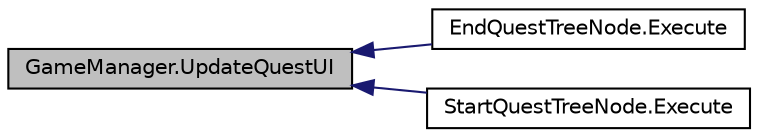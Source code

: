 digraph "GameManager.UpdateQuestUI"
{
  edge [fontname="Helvetica",fontsize="10",labelfontname="Helvetica",labelfontsize="10"];
  node [fontname="Helvetica",fontsize="10",shape=record];
  rankdir="LR";
  Node32 [label="GameManager.UpdateQuestUI",height=0.2,width=0.4,color="black", fillcolor="grey75", style="filled", fontcolor="black"];
  Node32 -> Node33 [dir="back",color="midnightblue",fontsize="10",style="solid",fontname="Helvetica"];
  Node33 [label="EndQuestTreeNode.Execute",height=0.2,width=0.4,color="black", fillcolor="white", style="filled",URL="$class_end_quest_tree_node.html#a57d0f133809c90ec92ed5527a1d341e8",tooltip="When the node is reached, gives a list of rewards for the player "];
  Node32 -> Node34 [dir="back",color="midnightblue",fontsize="10",style="solid",fontname="Helvetica"];
  Node34 [label="StartQuestTreeNode.Execute",height=0.2,width=0.4,color="black", fillcolor="white", style="filled",URL="$class_start_quest_tree_node.html#a93806f03d6446985e872117ae22d7fb6",tooltip="When the node is reached, gives a list of rewards for the player "];
}

